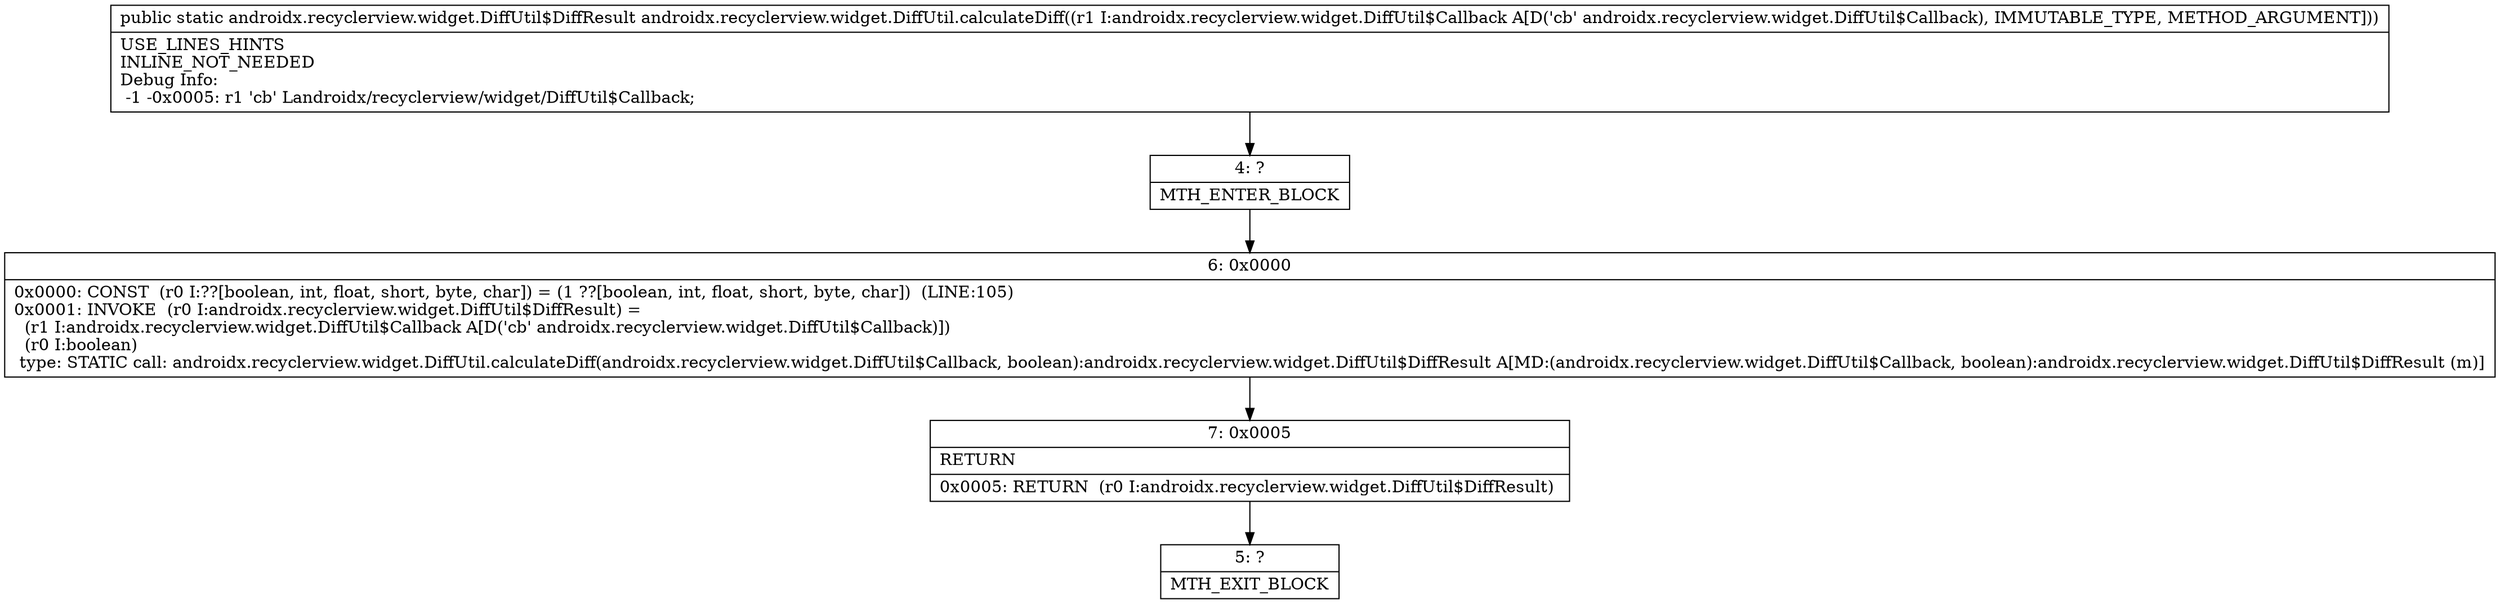 digraph "CFG forandroidx.recyclerview.widget.DiffUtil.calculateDiff(Landroidx\/recyclerview\/widget\/DiffUtil$Callback;)Landroidx\/recyclerview\/widget\/DiffUtil$DiffResult;" {
Node_4 [shape=record,label="{4\:\ ?|MTH_ENTER_BLOCK\l}"];
Node_6 [shape=record,label="{6\:\ 0x0000|0x0000: CONST  (r0 I:??[boolean, int, float, short, byte, char]) = (1 ??[boolean, int, float, short, byte, char])  (LINE:105)\l0x0001: INVOKE  (r0 I:androidx.recyclerview.widget.DiffUtil$DiffResult) = \l  (r1 I:androidx.recyclerview.widget.DiffUtil$Callback A[D('cb' androidx.recyclerview.widget.DiffUtil$Callback)])\l  (r0 I:boolean)\l type: STATIC call: androidx.recyclerview.widget.DiffUtil.calculateDiff(androidx.recyclerview.widget.DiffUtil$Callback, boolean):androidx.recyclerview.widget.DiffUtil$DiffResult A[MD:(androidx.recyclerview.widget.DiffUtil$Callback, boolean):androidx.recyclerview.widget.DiffUtil$DiffResult (m)]\l}"];
Node_7 [shape=record,label="{7\:\ 0x0005|RETURN\l|0x0005: RETURN  (r0 I:androidx.recyclerview.widget.DiffUtil$DiffResult) \l}"];
Node_5 [shape=record,label="{5\:\ ?|MTH_EXIT_BLOCK\l}"];
MethodNode[shape=record,label="{public static androidx.recyclerview.widget.DiffUtil$DiffResult androidx.recyclerview.widget.DiffUtil.calculateDiff((r1 I:androidx.recyclerview.widget.DiffUtil$Callback A[D('cb' androidx.recyclerview.widget.DiffUtil$Callback), IMMUTABLE_TYPE, METHOD_ARGUMENT]))  | USE_LINES_HINTS\lINLINE_NOT_NEEDED\lDebug Info:\l  \-1 \-0x0005: r1 'cb' Landroidx\/recyclerview\/widget\/DiffUtil$Callback;\l}"];
MethodNode -> Node_4;Node_4 -> Node_6;
Node_6 -> Node_7;
Node_7 -> Node_5;
}

